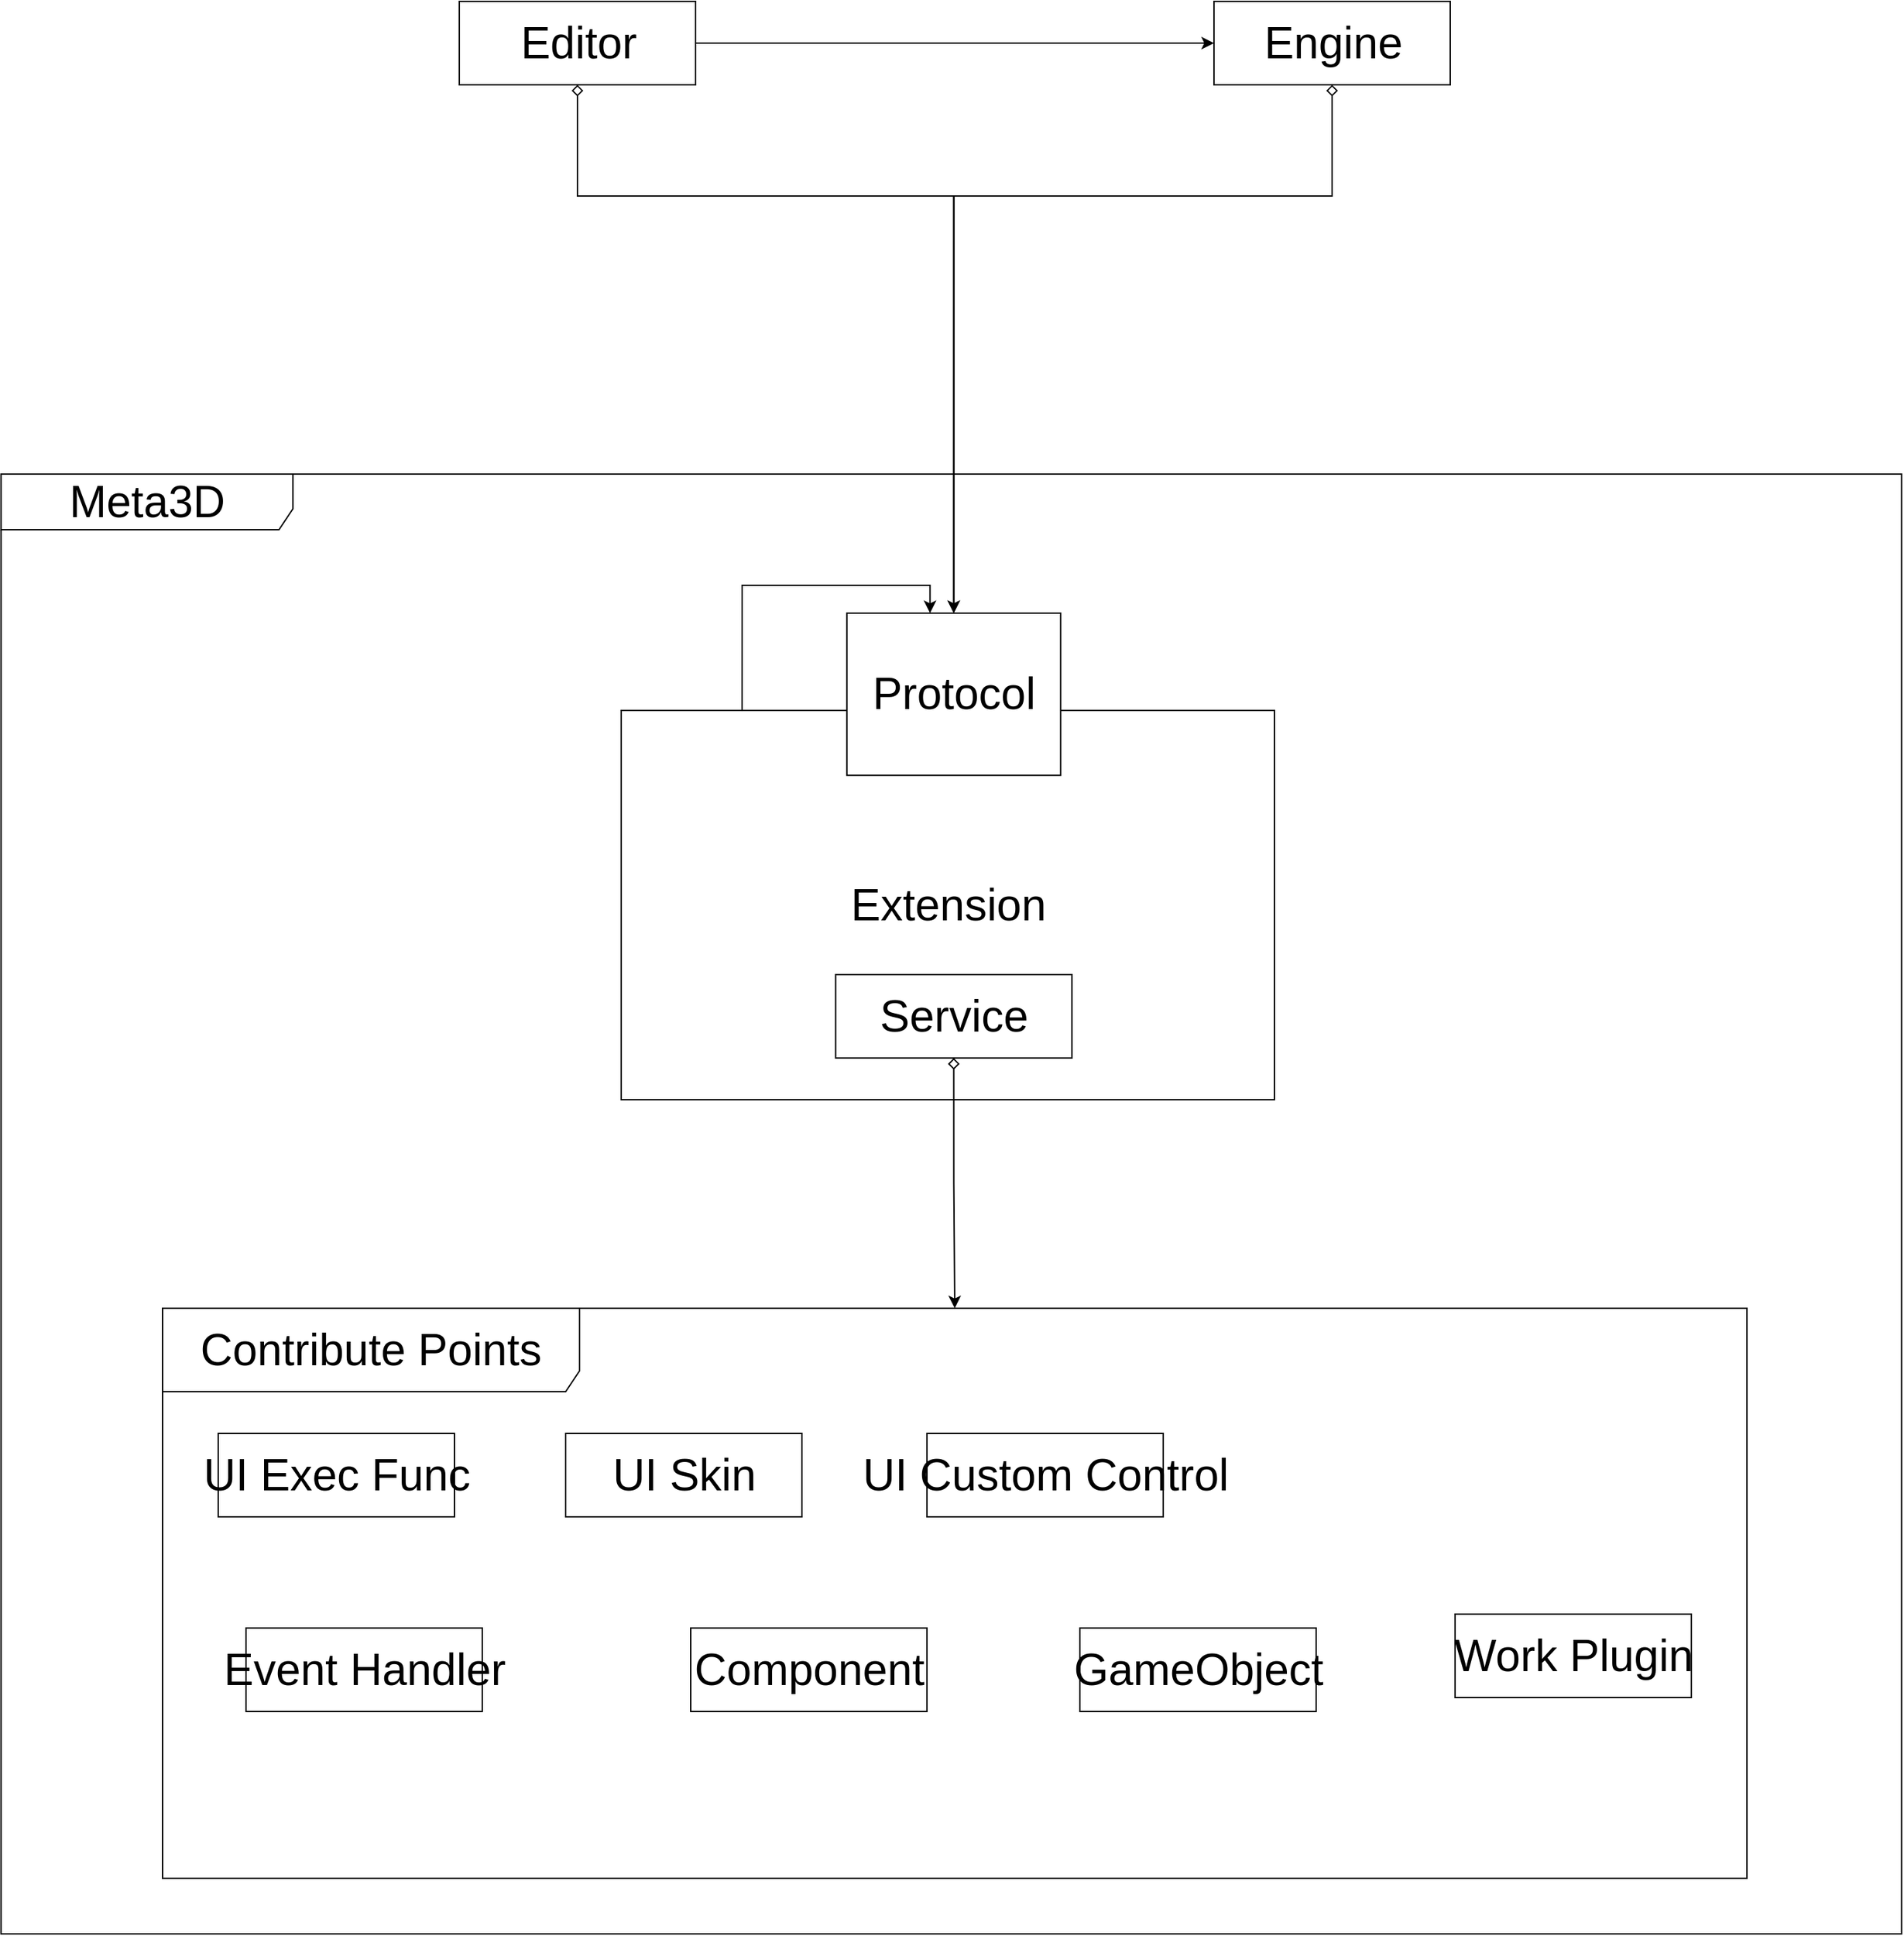 <mxfile version="13.9.9" type="device"><diagram id="xZfnK5ic-ekAhTtW5rwW" name="第 1 页"><mxGraphModel dx="5133" dy="3950" grid="1" gridSize="10" guides="1" tooltips="1" connect="1" arrows="1" fold="1" page="1" pageScale="1" pageWidth="827" pageHeight="1169" math="0" shadow="0"><root><mxCell id="0"/><mxCell id="1" parent="0"/><mxCell id="xSsoZfqu6d1TxTR5KBQZ-43" value="&lt;font style=&quot;font-size: 32px&quot;&gt;Meta3D&lt;/font&gt;" style="shape=umlFrame;whiteSpace=wrap;html=1;width=210;height=40;fontSize=32;" parent="1" vertex="1"><mxGeometry x="-1896.25" y="-1610" width="1367.5" height="1050" as="geometry"/></mxCell><mxCell id="xSsoZfqu6d1TxTR5KBQZ-63" value="" style="group" parent="1" vertex="1" connectable="0"><mxGeometry x="-1450" y="-1510" width="470" height="350" as="geometry"/></mxCell><mxCell id="xSsoZfqu6d1TxTR5KBQZ-45" value="Extension" style="html=1;fontSize=32;" parent="xSsoZfqu6d1TxTR5KBQZ-63" vertex="1"><mxGeometry y="70" width="470" height="280" as="geometry"/></mxCell><mxCell id="xSsoZfqu6d1TxTR5KBQZ-62" value="Protocol" style="html=1;fontSize=32;" parent="xSsoZfqu6d1TxTR5KBQZ-63" vertex="1"><mxGeometry x="162.364" width="153.818" height="116.667" as="geometry"/></mxCell><mxCell id="xSsoZfqu6d1TxTR5KBQZ-66" style="edgeStyle=orthogonalEdgeStyle;rounded=0;orthogonalLoop=1;jettySize=auto;html=1;entryX=0.389;entryY=0;entryDx=0;entryDy=0;entryPerimeter=0;startArrow=none;startFill=0;endArrow=classic;endFill=1;exitX=0.185;exitY=0;exitDx=0;exitDy=0;exitPerimeter=0;" parent="xSsoZfqu6d1TxTR5KBQZ-63" source="xSsoZfqu6d1TxTR5KBQZ-45" target="xSsoZfqu6d1TxTR5KBQZ-62" edge="1"><mxGeometry relative="1" as="geometry"/></mxCell><mxCell id="2nl3J7Tm4wsZNUh8Cwqi-1" value="Service" style="html=1;fontSize=32;" parent="xSsoZfqu6d1TxTR5KBQZ-63" vertex="1"><mxGeometry x="154.27" y="260.0" width="170" height="60" as="geometry"/></mxCell><mxCell id="xSsoZfqu6d1TxTR5KBQZ-56" style="edgeStyle=orthogonalEdgeStyle;rounded=0;orthogonalLoop=1;jettySize=auto;html=1;startArrow=diamond;startFill=0;exitX=0.5;exitY=1;exitDx=0;exitDy=0;" parent="1" source="2nl3J7Tm4wsZNUh8Cwqi-1" target="xSsoZfqu6d1TxTR5KBQZ-55" edge="1"><mxGeometry relative="1" as="geometry"/></mxCell><mxCell id="xSsoZfqu6d1TxTR5KBQZ-47" value="UI Exec Func" style="html=1;fontSize=32;" parent="1" vertex="1"><mxGeometry x="-1740" y="-920" width="170" height="60" as="geometry"/></mxCell><mxCell id="xSsoZfqu6d1TxTR5KBQZ-49" value="UI Skin" style="html=1;fontSize=32;" parent="1" vertex="1"><mxGeometry x="-1490" y="-920" width="170" height="60" as="geometry"/></mxCell><mxCell id="xSsoZfqu6d1TxTR5KBQZ-50" value="UI Custom Control" style="html=1;fontSize=32;" parent="1" vertex="1"><mxGeometry x="-1230" y="-920" width="170" height="60" as="geometry"/></mxCell><mxCell id="xSsoZfqu6d1TxTR5KBQZ-51" value="Event Handler" style="html=1;fontSize=32;" parent="1" vertex="1"><mxGeometry x="-1720" y="-780" width="170" height="60" as="geometry"/></mxCell><mxCell id="xSsoZfqu6d1TxTR5KBQZ-52" value="Component" style="html=1;fontSize=32;" parent="1" vertex="1"><mxGeometry x="-1400" y="-780" width="170" height="60" as="geometry"/></mxCell><mxCell id="xSsoZfqu6d1TxTR5KBQZ-53" value="GameObject" style="html=1;fontSize=32;" parent="1" vertex="1"><mxGeometry x="-1120" y="-780" width="170" height="60" as="geometry"/></mxCell><mxCell id="xSsoZfqu6d1TxTR5KBQZ-54" value="Work Plugin" style="html=1;fontSize=32;" parent="1" vertex="1"><mxGeometry x="-850" y="-790" width="170" height="60" as="geometry"/></mxCell><mxCell id="xSsoZfqu6d1TxTR5KBQZ-55" value="&lt;font style=&quot;font-size: 32px&quot;&gt;Contribute Points&lt;/font&gt;" style="shape=umlFrame;whiteSpace=wrap;html=1;width=300;height=60;fontSize=32;" parent="1" vertex="1"><mxGeometry x="-1780" y="-1010" width="1140" height="410" as="geometry"/></mxCell><mxCell id="xSsoZfqu6d1TxTR5KBQZ-60" style="edgeStyle=orthogonalEdgeStyle;rounded=0;orthogonalLoop=1;jettySize=auto;html=1;startArrow=diamond;startFill=0;endArrow=classic;endFill=1;exitX=0.5;exitY=1;exitDx=0;exitDy=0;entryX=0.5;entryY=0;entryDx=0;entryDy=0;" parent="1" source="xSsoZfqu6d1TxTR5KBQZ-57" target="xSsoZfqu6d1TxTR5KBQZ-62" edge="1"><mxGeometry relative="1" as="geometry"><mxPoint x="-1197" y="-1550" as="targetPoint"/><Array as="points"><mxPoint x="-1481" y="-1810"/><mxPoint x="-1210" y="-1810"/></Array></mxGeometry></mxCell><mxCell id="xSsoZfqu6d1TxTR5KBQZ-61" style="edgeStyle=orthogonalEdgeStyle;rounded=0;orthogonalLoop=1;jettySize=auto;html=1;startArrow=none;startFill=0;endArrow=classic;endFill=1;" parent="1" source="xSsoZfqu6d1TxTR5KBQZ-57" target="xSsoZfqu6d1TxTR5KBQZ-58" edge="1"><mxGeometry relative="1" as="geometry"/></mxCell><mxCell id="xSsoZfqu6d1TxTR5KBQZ-57" value="Editor" style="html=1;fontSize=32;" parent="1" vertex="1"><mxGeometry x="-1566.5" y="-1950.0" width="170" height="60" as="geometry"/></mxCell><mxCell id="xSsoZfqu6d1TxTR5KBQZ-59" style="edgeStyle=orthogonalEdgeStyle;rounded=0;orthogonalLoop=1;jettySize=auto;html=1;entryX=0.5;entryY=0;entryDx=0;entryDy=0;startArrow=diamond;startFill=0;endArrow=classic;endFill=1;exitX=0.5;exitY=1;exitDx=0;exitDy=0;" parent="1" source="xSsoZfqu6d1TxTR5KBQZ-58" target="xSsoZfqu6d1TxTR5KBQZ-62" edge="1"><mxGeometry relative="1" as="geometry"><Array as="points"><mxPoint x="-938" y="-1810"/><mxPoint x="-1210" y="-1810"/></Array></mxGeometry></mxCell><mxCell id="xSsoZfqu6d1TxTR5KBQZ-58" value="Engine" style="html=1;fontSize=32;" parent="1" vertex="1"><mxGeometry x="-1023.5" y="-1950" width="170" height="60" as="geometry"/></mxCell></root></mxGraphModel></diagram></mxfile>